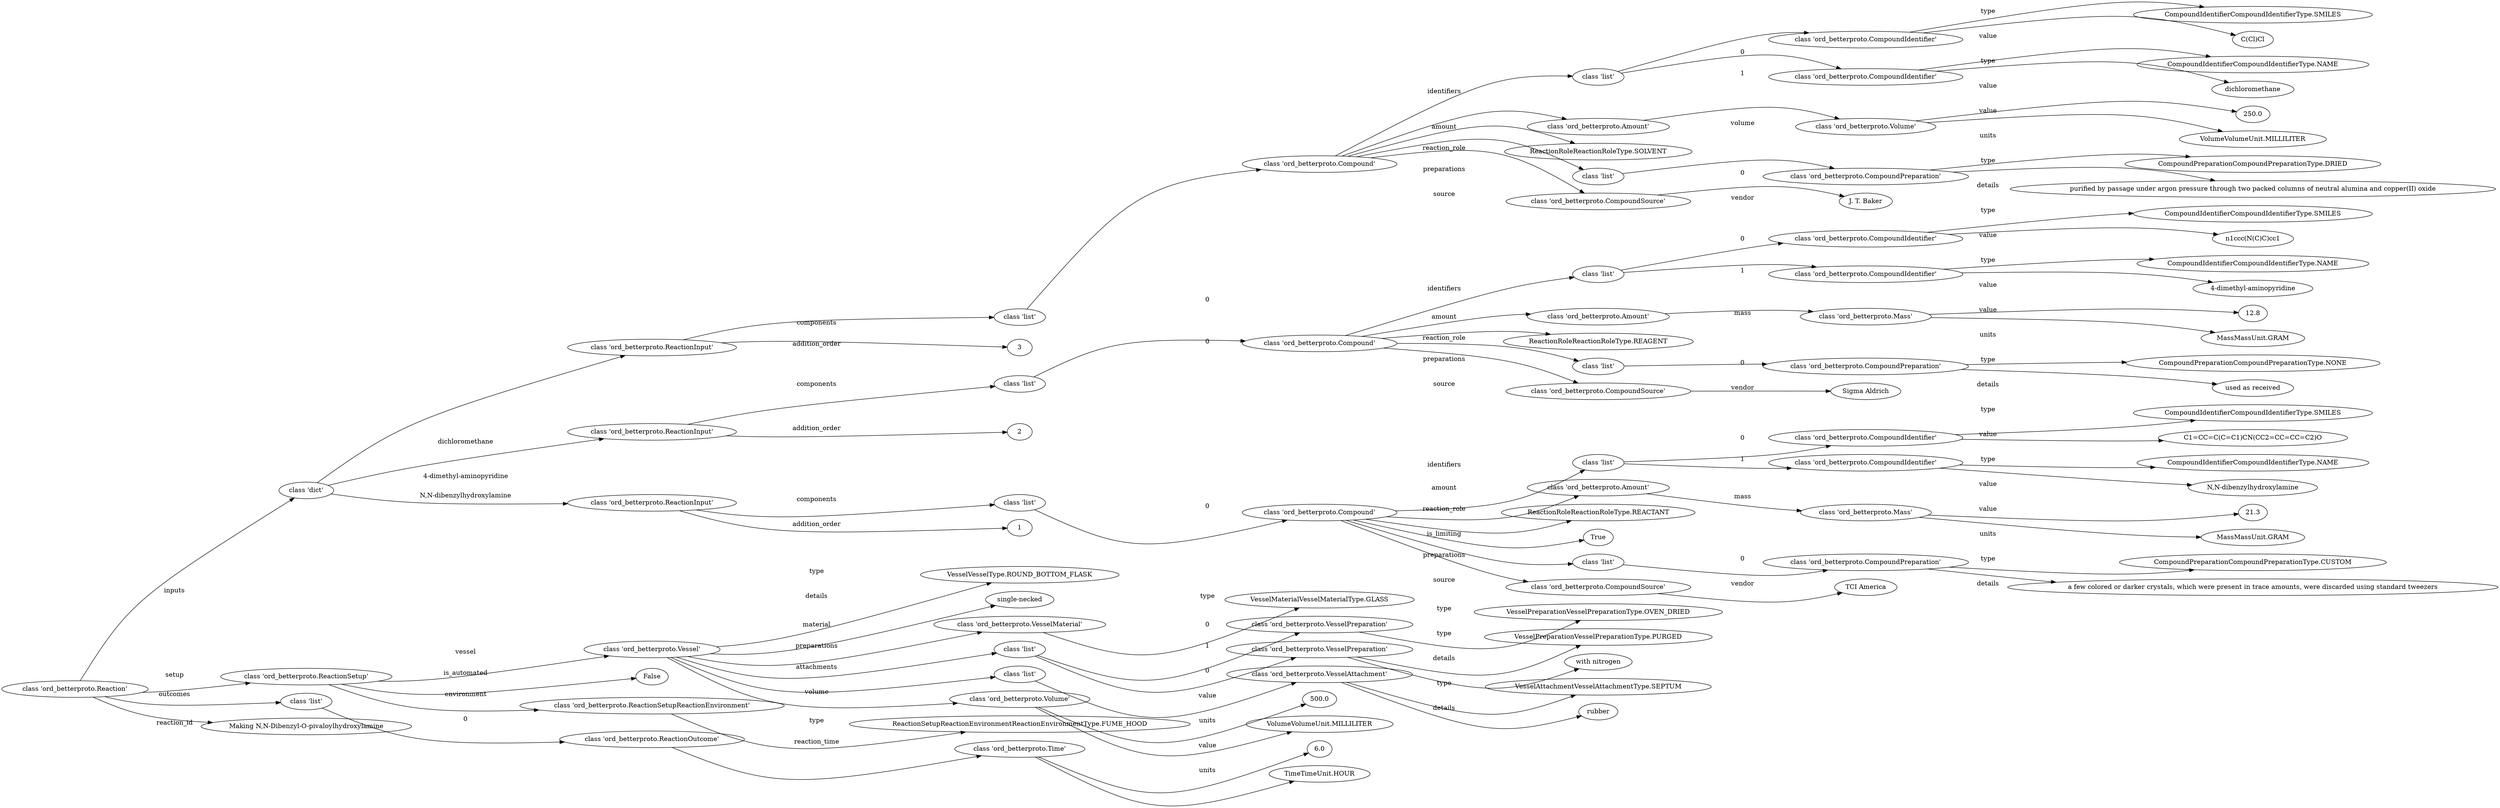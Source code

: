 strict digraph "" {
	graph [rankdir=LR,
		splines=curved
	];
	node [label="\N"];
	0	[label=<class 'ord_betterproto.Reaction'>,
		type="<class 'ord_betterproto.Reaction'>"];
	1	[dotpath=inputs,
		label=<class 'dict'>,
		type="<class 'dict'>"];
	0 -> 1	[label=inputs];
	69	[dotpath=setup,
		label=<class 'ord_betterproto.ReactionSetup'>,
		type="<class 'ord_betterproto.ReactionSetup'>"];
	0 -> 69	[label=setup];
	91	[dotpath=outcomes,
		label=<class 'list'>,
		type="<class 'list'>"];
	0 -> 91	[label=outcomes];
	96	[dotpath=reaction_id,
		field="Making N,N-Dibenzyl-O-pivaloylhydroxylamine",
		label="Making N,N-Dibenzyl-O-pivaloylhydroxylamine",
		type="<class 'str'>"];
	0 -> 96	[label=reaction_id];
	2	[dotpath="inputs.dichloromethane",
		label=<class 'ord_betterproto.ReactionInput'>,
		type="<class 'ord_betterproto.ReactionInput'>"];
	1 -> 2	[label=dichloromethane];
	24	[dotpath="inputs.4-dimethyl-aminopyridine",
		label=<class 'ord_betterproto.ReactionInput'>,
		type="<class 'ord_betterproto.ReactionInput'>"];
	1 -> 24	[label="4-dimethyl-aminopyridine"];
	46	[dotpath="inputs.N,N-dibenzylhydroxylamine",
		label=<class 'ord_betterproto.ReactionInput'>,
		type="<class 'ord_betterproto.ReactionInput'>"];
	1 -> 46	[label="N,N-dibenzylhydroxylamine"];
	3	[dotpath="inputs.dichloromethane.components",
		label=<class 'list'>,
		type="<class 'list'>"];
	2 -> 3	[label=components];
	23	[dotpath="inputs.dichloromethane.addition_order",
		field=3,
		label=3,
		type="<class 'int'>"];
	2 -> 23	[label=addition_order];
	4	[dotpath="inputs.dichloromethane.components.0",
		label=<class 'ord_betterproto.Compound'>,
		type="<class 'ord_betterproto.Compound'>"];
	3 -> 4	[label=0];
	5	[dotpath="inputs.dichloromethane.components.0.identifiers",
		label=<class 'list'>,
		type="<class 'list'>"];
	4 -> 5	[label=identifiers];
	12	[dotpath="inputs.dichloromethane.components.0.amount",
		label=<class 'ord_betterproto.Amount'>,
		type="<class 'ord_betterproto.Amount'>"];
	4 -> 12	[label=amount];
	16	[dotpath="inputs.dichloromethane.components.0.reaction_role",
		field="ReactionRoleReactionRoleType.SOLVENT",
		label="ReactionRoleReactionRoleType.SOLVENT",
		type="<enum 'ReactionRoleReactionRoleType'>"];
	4 -> 16	[label=reaction_role];
	17	[dotpath="inputs.dichloromethane.components.0.preparations",
		label=<class 'list'>,
		type="<class 'list'>"];
	4 -> 17	[label=preparations];
	21	[dotpath="inputs.dichloromethane.components.0.source",
		label=<class 'ord_betterproto.CompoundSource'>,
		type="<class 'ord_betterproto.CompoundSource'>"];
	4 -> 21	[label=source];
	6	[dotpath="inputs.dichloromethane.components.0.identifiers.0",
		label=<class 'ord_betterproto.CompoundIdentifier'>,
		type="<class 'ord_betterproto.CompoundIdentifier'>"];
	5 -> 6	[label=0];
	9	[dotpath="inputs.dichloromethane.components.0.identifiers.1",
		label=<class 'ord_betterproto.CompoundIdentifier'>,
		type="<class 'ord_betterproto.CompoundIdentifier'>"];
	5 -> 9	[label=1];
	7	[dotpath="inputs.dichloromethane.components.0.identifiers.0.type",
		field="CompoundIdentifierCompoundIdentifierType.SMILES",
		label="CompoundIdentifierCompoundIdentifierType.SMILES",
		type="<enum 'CompoundIdentifierCompoundIdentifierType'>"];
	6 -> 7	[label=type];
	8	[dotpath="inputs.dichloromethane.components.0.identifiers.0.value",
		field="C(Cl)Cl",
		label="C(Cl)Cl",
		type="<class 'str'>"];
	6 -> 8	[label=value];
	10	[dotpath="inputs.dichloromethane.components.0.identifiers.1.type",
		field="CompoundIdentifierCompoundIdentifierType.NAME",
		label="CompoundIdentifierCompoundIdentifierType.NAME",
		type="<enum 'CompoundIdentifierCompoundIdentifierType'>"];
	9 -> 10	[label=type];
	11	[dotpath="inputs.dichloromethane.components.0.identifiers.1.value",
		field=dichloromethane,
		label=dichloromethane,
		type="<class 'str'>"];
	9 -> 11	[label=value];
	13	[dotpath="inputs.dichloromethane.components.0.amount.volume",
		label=<class 'ord_betterproto.Volume'>,
		type="<class 'ord_betterproto.Volume'>"];
	12 -> 13	[label=volume];
	14	[dotpath="inputs.dichloromethane.components.0.amount.volume.value",
		field=250.0,
		label=250.0,
		type="<class 'float'>"];
	13 -> 14	[label=value];
	15	[dotpath="inputs.dichloromethane.components.0.amount.volume.units",
		field="VolumeVolumeUnit.MILLILITER",
		label="VolumeVolumeUnit.MILLILITER",
		type="<enum 'VolumeVolumeUnit'>"];
	13 -> 15	[label=units];
	18	[dotpath="inputs.dichloromethane.components.0.preparations.0",
		label=<class 'ord_betterproto.CompoundPreparation'>,
		type="<class 'ord_betterproto.CompoundPreparation'>"];
	17 -> 18	[label=0];
	19	[dotpath="inputs.dichloromethane.components.0.preparations.0.type",
		field="CompoundPreparationCompoundPreparationType.DRIED",
		label="CompoundPreparationCompoundPreparationType.DRIED",
		type="<enum 'CompoundPreparationCompoundPreparationType'>"];
	18 -> 19	[label=type];
	20	[dotpath="inputs.dichloromethane.components.0.preparations.0.details",
		field="purified by passage under argon pressure through two packed columns of neutral alumina and copper(II) oxide",
		label="purified by passage under argon pressure through two packed columns of neutral alumina and copper(II) oxide",
		type="<class 'str'>"];
	18 -> 20	[label=details];
	22	[dotpath="inputs.dichloromethane.components.0.source.vendor",
		field="J. T. Baker",
		label="J. T. Baker",
		type="<class 'str'>"];
	21 -> 22	[label=vendor];
	25	[dotpath="inputs.4-dimethyl-aminopyridine.components",
		label=<class 'list'>,
		type="<class 'list'>"];
	24 -> 25	[label=components];
	45	[dotpath="inputs.4-dimethyl-aminopyridine.addition_order",
		field=2,
		label=2,
		type="<class 'int'>"];
	24 -> 45	[label=addition_order];
	26	[dotpath="inputs.4-dimethyl-aminopyridine.components.0",
		label=<class 'ord_betterproto.Compound'>,
		type="<class 'ord_betterproto.Compound'>"];
	25 -> 26	[label=0];
	27	[dotpath="inputs.4-dimethyl-aminopyridine.components.0.identifiers",
		label=<class 'list'>,
		type="<class 'list'>"];
	26 -> 27	[label=identifiers];
	34	[dotpath="inputs.4-dimethyl-aminopyridine.components.0.amount",
		label=<class 'ord_betterproto.Amount'>,
		type="<class 'ord_betterproto.Amount'>"];
	26 -> 34	[label=amount];
	38	[dotpath="inputs.4-dimethyl-aminopyridine.components.0.reaction_role",
		field="ReactionRoleReactionRoleType.REAGENT",
		label="ReactionRoleReactionRoleType.REAGENT",
		type="<enum 'ReactionRoleReactionRoleType'>"];
	26 -> 38	[label=reaction_role];
	39	[dotpath="inputs.4-dimethyl-aminopyridine.components.0.preparations",
		label=<class 'list'>,
		type="<class 'list'>"];
	26 -> 39	[label=preparations];
	43	[dotpath="inputs.4-dimethyl-aminopyridine.components.0.source",
		label=<class 'ord_betterproto.CompoundSource'>,
		type="<class 'ord_betterproto.CompoundSource'>"];
	26 -> 43	[label=source];
	28	[dotpath="inputs.4-dimethyl-aminopyridine.components.0.identifiers.0",
		label=<class 'ord_betterproto.CompoundIdentifier'>,
		type="<class 'ord_betterproto.CompoundIdentifier'>"];
	27 -> 28	[label=0];
	31	[dotpath="inputs.4-dimethyl-aminopyridine.components.0.identifiers.1",
		label=<class 'ord_betterproto.CompoundIdentifier'>,
		type="<class 'ord_betterproto.CompoundIdentifier'>"];
	27 -> 31	[label=1];
	29	[dotpath="inputs.4-dimethyl-aminopyridine.components.0.identifiers.0.type",
		field="CompoundIdentifierCompoundIdentifierType.SMILES",
		label="CompoundIdentifierCompoundIdentifierType.SMILES",
		type="<enum 'CompoundIdentifierCompoundIdentifierType'>"];
	28 -> 29	[label=type];
	30	[dotpath="inputs.4-dimethyl-aminopyridine.components.0.identifiers.0.value",
		field="n1ccc(N(C)C)cc1",
		label="n1ccc(N(C)C)cc1",
		type="<class 'str'>"];
	28 -> 30	[label=value];
	32	[dotpath="inputs.4-dimethyl-aminopyridine.components.0.identifiers.1.type",
		field="CompoundIdentifierCompoundIdentifierType.NAME",
		label="CompoundIdentifierCompoundIdentifierType.NAME",
		type="<enum 'CompoundIdentifierCompoundIdentifierType'>"];
	31 -> 32	[label=type];
	33	[dotpath="inputs.4-dimethyl-aminopyridine.components.0.identifiers.1.value",
		field="4-dimethyl-aminopyridine",
		label="4-dimethyl-aminopyridine",
		type="<class 'str'>"];
	31 -> 33	[label=value];
	35	[dotpath="inputs.4-dimethyl-aminopyridine.components.0.amount.mass",
		label=<class 'ord_betterproto.Mass'>,
		type="<class 'ord_betterproto.Mass'>"];
	34 -> 35	[label=mass];
	36	[dotpath="inputs.4-dimethyl-aminopyridine.components.0.amount.mass.value",
		field=12.8,
		label=12.8,
		type="<class 'float'>"];
	35 -> 36	[label=value];
	37	[dotpath="inputs.4-dimethyl-aminopyridine.components.0.amount.mass.units",
		field="MassMassUnit.GRAM",
		label="MassMassUnit.GRAM",
		type="<enum 'MassMassUnit'>"];
	35 -> 37	[label=units];
	40	[dotpath="inputs.4-dimethyl-aminopyridine.components.0.preparations.0",
		label=<class 'ord_betterproto.CompoundPreparation'>,
		type="<class 'ord_betterproto.CompoundPreparation'>"];
	39 -> 40	[label=0];
	41	[dotpath="inputs.4-dimethyl-aminopyridine.components.0.preparations.0.type",
		field="CompoundPreparationCompoundPreparationType.NONE",
		label="CompoundPreparationCompoundPreparationType.NONE",
		type="<enum 'CompoundPreparationCompoundPreparationType'>"];
	40 -> 41	[label=type];
	42	[dotpath="inputs.4-dimethyl-aminopyridine.components.0.preparations.0.details",
		field="used as received",
		label="used as received",
		type="<class 'str'>"];
	40 -> 42	[label=details];
	44	[dotpath="inputs.4-dimethyl-aminopyridine.components.0.source.vendor",
		field="Sigma Aldrich",
		label="Sigma Aldrich",
		type="<class 'str'>"];
	43 -> 44	[label=vendor];
	47	[dotpath="inputs.N,N-dibenzylhydroxylamine.components",
		label=<class 'list'>,
		type="<class 'list'>"];
	46 -> 47	[label=components];
	68	[dotpath="inputs.N,N-dibenzylhydroxylamine.addition_order",
		field=1,
		label=1,
		type="<class 'int'>"];
	46 -> 68	[label=addition_order];
	48	[dotpath="inputs.N,N-dibenzylhydroxylamine.components.0",
		label=<class 'ord_betterproto.Compound'>,
		type="<class 'ord_betterproto.Compound'>"];
	47 -> 48	[label=0];
	49	[dotpath="inputs.N,N-dibenzylhydroxylamine.components.0.identifiers",
		label=<class 'list'>,
		type="<class 'list'>"];
	48 -> 49	[label=identifiers];
	56	[dotpath="inputs.N,N-dibenzylhydroxylamine.components.0.amount",
		label=<class 'ord_betterproto.Amount'>,
		type="<class 'ord_betterproto.Amount'>"];
	48 -> 56	[label=amount];
	60	[dotpath="inputs.N,N-dibenzylhydroxylamine.components.0.reaction_role",
		field="ReactionRoleReactionRoleType.REACTANT",
		label="ReactionRoleReactionRoleType.REACTANT",
		type="<enum 'ReactionRoleReactionRoleType'>"];
	48 -> 60	[label=reaction_role];
	61	[dotpath="inputs.N,N-dibenzylhydroxylamine.components.0.is_limiting",
		field=True,
		label=True,
		type="<class 'bool'>"];
	48 -> 61	[label=is_limiting];
	62	[dotpath="inputs.N,N-dibenzylhydroxylamine.components.0.preparations",
		label=<class 'list'>,
		type="<class 'list'>"];
	48 -> 62	[label=preparations];
	66	[dotpath="inputs.N,N-dibenzylhydroxylamine.components.0.source",
		label=<class 'ord_betterproto.CompoundSource'>,
		type="<class 'ord_betterproto.CompoundSource'>"];
	48 -> 66	[label=source];
	50	[dotpath="inputs.N,N-dibenzylhydroxylamine.components.0.identifiers.0",
		label=<class 'ord_betterproto.CompoundIdentifier'>,
		type="<class 'ord_betterproto.CompoundIdentifier'>"];
	49 -> 50	[label=0];
	53	[dotpath="inputs.N,N-dibenzylhydroxylamine.components.0.identifiers.1",
		label=<class 'ord_betterproto.CompoundIdentifier'>,
		type="<class 'ord_betterproto.CompoundIdentifier'>"];
	49 -> 53	[label=1];
	51	[dotpath="inputs.N,N-dibenzylhydroxylamine.components.0.identifiers.0.type",
		field="CompoundIdentifierCompoundIdentifierType.SMILES",
		label="CompoundIdentifierCompoundIdentifierType.SMILES",
		type="<enum 'CompoundIdentifierCompoundIdentifierType'>"];
	50 -> 51	[label=type];
	52	[dotpath="inputs.N,N-dibenzylhydroxylamine.components.0.identifiers.0.value",
		field="C1=CC=C(C=C1)CN(CC2=CC=CC=C2)O",
		label="C1=CC=C(C=C1)CN(CC2=CC=CC=C2)O",
		type="<class 'str'>"];
	50 -> 52	[label=value];
	54	[dotpath="inputs.N,N-dibenzylhydroxylamine.components.0.identifiers.1.type",
		field="CompoundIdentifierCompoundIdentifierType.NAME",
		label="CompoundIdentifierCompoundIdentifierType.NAME",
		type="<enum 'CompoundIdentifierCompoundIdentifierType'>"];
	53 -> 54	[label=type];
	55	[dotpath="inputs.N,N-dibenzylhydroxylamine.components.0.identifiers.1.value",
		field="N,N-dibenzylhydroxylamine",
		label="N,N-dibenzylhydroxylamine",
		type="<class 'str'>"];
	53 -> 55	[label=value];
	57	[dotpath="inputs.N,N-dibenzylhydroxylamine.components.0.amount.mass",
		label=<class 'ord_betterproto.Mass'>,
		type="<class 'ord_betterproto.Mass'>"];
	56 -> 57	[label=mass];
	58	[dotpath="inputs.N,N-dibenzylhydroxylamine.components.0.amount.mass.value",
		field=21.3,
		label=21.3,
		type="<class 'float'>"];
	57 -> 58	[label=value];
	59	[dotpath="inputs.N,N-dibenzylhydroxylamine.components.0.amount.mass.units",
		field="MassMassUnit.GRAM",
		label="MassMassUnit.GRAM",
		type="<enum 'MassMassUnit'>"];
	57 -> 59	[label=units];
	63	[dotpath="inputs.N,N-dibenzylhydroxylamine.components.0.preparations.0",
		label=<class 'ord_betterproto.CompoundPreparation'>,
		type="<class 'ord_betterproto.CompoundPreparation'>"];
	62 -> 63	[label=0];
	64	[dotpath="inputs.N,N-dibenzylhydroxylamine.components.0.preparations.0.type",
		field="CompoundPreparationCompoundPreparationType.CUSTOM",
		label="CompoundPreparationCompoundPreparationType.CUSTOM",
		type="<enum 'CompoundPreparationCompoundPreparationType'>"];
	63 -> 64	[label=type];
	65	[dotpath="inputs.N,N-dibenzylhydroxylamine.components.0.preparations.0.details",
		field="a few colored or darker crystals, which were present in trace amounts, were discarded using standard tweezers",
		label="a few colored or darker crystals, which were present in trace amounts, were discarded using standard tweezers",
		type="<class 'str'>"];
	63 -> 65	[label=details];
	67	[dotpath="inputs.N,N-dibenzylhydroxylamine.components.0.source.vendor",
		field="TCI America",
		label="TCI America",
		type="<class 'str'>"];
	66 -> 67	[label=vendor];
	70	[dotpath="setup.vessel",
		label=<class 'ord_betterproto.Vessel'>,
		type="<class 'ord_betterproto.Vessel'>"];
	69 -> 70	[label=vessel];
	88	[dotpath="setup.is_automated",
		field=False,
		label=False,
		type="<class 'bool'>"];
	69 -> 88	[label=is_automated];
	89	[dotpath="setup.environment",
		label=<class 'ord_betterproto.ReactionSetupReactionEnvironment'>,
		type="<class 'ord_betterproto.ReactionSetupReactionEnvironment'>"];
	69 -> 89	[label=environment];
	71	[dotpath="setup.vessel.type",
		field="VesselVesselType.ROUND_BOTTOM_FLASK",
		label="VesselVesselType.ROUND_BOTTOM_FLASK",
		type="<enum 'VesselVesselType'>"];
	70 -> 71	[label=type];
	72	[dotpath="setup.vessel.details",
		field="single-necked",
		label="single-necked",
		type="<class 'str'>"];
	70 -> 72	[label=details];
	73	[dotpath="setup.vessel.material",
		label=<class 'ord_betterproto.VesselMaterial'>,
		type="<class 'ord_betterproto.VesselMaterial'>"];
	70 -> 73	[label=material];
	75	[dotpath="setup.vessel.preparations",
		label=<class 'list'>,
		type="<class 'list'>"];
	70 -> 75	[label=preparations];
	81	[dotpath="setup.vessel.attachments",
		label=<class 'list'>,
		type="<class 'list'>"];
	70 -> 81	[label=attachments];
	85	[dotpath="setup.vessel.volume",
		label=<class 'ord_betterproto.Volume'>,
		type="<class 'ord_betterproto.Volume'>"];
	70 -> 85	[label=volume];
	74	[dotpath="setup.vessel.material.type",
		field="VesselMaterialVesselMaterialType.GLASS",
		label="VesselMaterialVesselMaterialType.GLASS",
		type="<enum 'VesselMaterialVesselMaterialType'>"];
	73 -> 74	[label=type];
	76	[dotpath="setup.vessel.preparations.0",
		label=<class 'ord_betterproto.VesselPreparation'>,
		type="<class 'ord_betterproto.VesselPreparation'>"];
	75 -> 76	[label=0];
	78	[dotpath="setup.vessel.preparations.1",
		label=<class 'ord_betterproto.VesselPreparation'>,
		type="<class 'ord_betterproto.VesselPreparation'>"];
	75 -> 78	[label=1];
	77	[dotpath="setup.vessel.preparations.0.type",
		field="VesselPreparationVesselPreparationType.OVEN_DRIED",
		label="VesselPreparationVesselPreparationType.OVEN_DRIED",
		type="<enum 'VesselPreparationVesselPreparationType'>"];
	76 -> 77	[label=type];
	79	[dotpath="setup.vessel.preparations.1.type",
		field="VesselPreparationVesselPreparationType.PURGED",
		label="VesselPreparationVesselPreparationType.PURGED",
		type="<enum 'VesselPreparationVesselPreparationType'>"];
	78 -> 79	[label=type];
	80	[dotpath="setup.vessel.preparations.1.details",
		field="with nitrogen",
		label="with nitrogen",
		type="<class 'str'>"];
	78 -> 80	[label=details];
	82	[dotpath="setup.vessel.attachments.0",
		label=<class 'ord_betterproto.VesselAttachment'>,
		type="<class 'ord_betterproto.VesselAttachment'>"];
	81 -> 82	[label=0];
	83	[dotpath="setup.vessel.attachments.0.type",
		field="VesselAttachmentVesselAttachmentType.SEPTUM",
		label="VesselAttachmentVesselAttachmentType.SEPTUM",
		type="<enum 'VesselAttachmentVesselAttachmentType'>"];
	82 -> 83	[label=type];
	84	[dotpath="setup.vessel.attachments.0.details",
		field=rubber,
		label=rubber,
		type="<class 'str'>"];
	82 -> 84	[label=details];
	86	[dotpath="setup.vessel.volume.value",
		field=500.0,
		label=500.0,
		type="<class 'float'>"];
	85 -> 86	[label=value];
	87	[dotpath="setup.vessel.volume.units",
		field="VolumeVolumeUnit.MILLILITER",
		label="VolumeVolumeUnit.MILLILITER",
		type="<enum 'VolumeVolumeUnit'>"];
	85 -> 87	[label=units];
	90	[dotpath="setup.environment.type",
		field="ReactionSetupReactionEnvironmentReactionEnvironmentType.FUME_HOOD",
		label="ReactionSetupReactionEnvironmentReactionEnvironmentType.FUME_HOOD",
		type="<enum 'ReactionSetupReactionEnvironmentReactionEnvironmentType'>"];
	89 -> 90	[label=type];
	92	[dotpath="outcomes.0",
		label=<class 'ord_betterproto.ReactionOutcome'>,
		type="<class 'ord_betterproto.ReactionOutcome'>"];
	91 -> 92	[label=0];
	93	[dotpath="outcomes.0.reaction_time",
		label=<class 'ord_betterproto.Time'>,
		type="<class 'ord_betterproto.Time'>"];
	92 -> 93	[label=reaction_time];
	94	[dotpath="outcomes.0.reaction_time.value",
		field=6.0,
		label=6.0,
		type="<class 'float'>"];
	93 -> 94	[label=value];
	95	[dotpath="outcomes.0.reaction_time.units",
		field="TimeTimeUnit.HOUR",
		label="TimeTimeUnit.HOUR",
		type="<enum 'TimeTimeUnit'>"];
	93 -> 95	[label=units];
}
